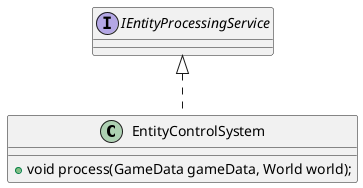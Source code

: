 @startuml
'https://plantuml.com/class-diagram

class EntityControlSystem implements IEntityProcessingService{
+ void process(GameData gameData, World world);
}

@enduml